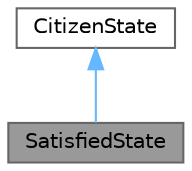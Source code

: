 digraph "SatisfiedState"
{
 // LATEX_PDF_SIZE
  bgcolor="transparent";
  edge [fontname=Helvetica,fontsize=10,labelfontname=Helvetica,labelfontsize=10];
  node [fontname=Helvetica,fontsize=10,shape=box,height=0.2,width=0.4];
  Node1 [id="Node000001",label="SatisfiedState",height=0.2,width=0.4,color="gray40", fillcolor="grey60", style="filled", fontcolor="black",tooltip="Represents a state where a citizen is satisfied."];
  Node2 -> Node1 [id="edge1_Node000001_Node000002",dir="back",color="steelblue1",style="solid",tooltip=" "];
  Node2 [id="Node000002",label="CitizenState",height=0.2,width=0.4,color="gray40", fillcolor="white", style="filled",URL="$classCitizenState.html",tooltip="Abstract class representing the state of a citizen."];
}
